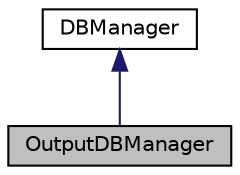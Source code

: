 digraph "OutputDBManager"
{
 // LATEX_PDF_SIZE
  edge [fontname="Helvetica",fontsize="10",labelfontname="Helvetica",labelfontsize="10"];
  node [fontname="Helvetica",fontsize="10",shape=record];
  Node1 [label="OutputDBManager",height=0.2,width=0.4,color="black", fillcolor="grey75", style="filled", fontcolor="black",tooltip="The OutputDBManager class."];
  Node2 -> Node1 [dir="back",color="midnightblue",fontsize="10",style="solid",fontname="Helvetica"];
  Node2 [label="DBManager",height=0.2,width=0.4,color="black", fillcolor="white", style="filled",URL="$classDBManager.html",tooltip=" "];
}
